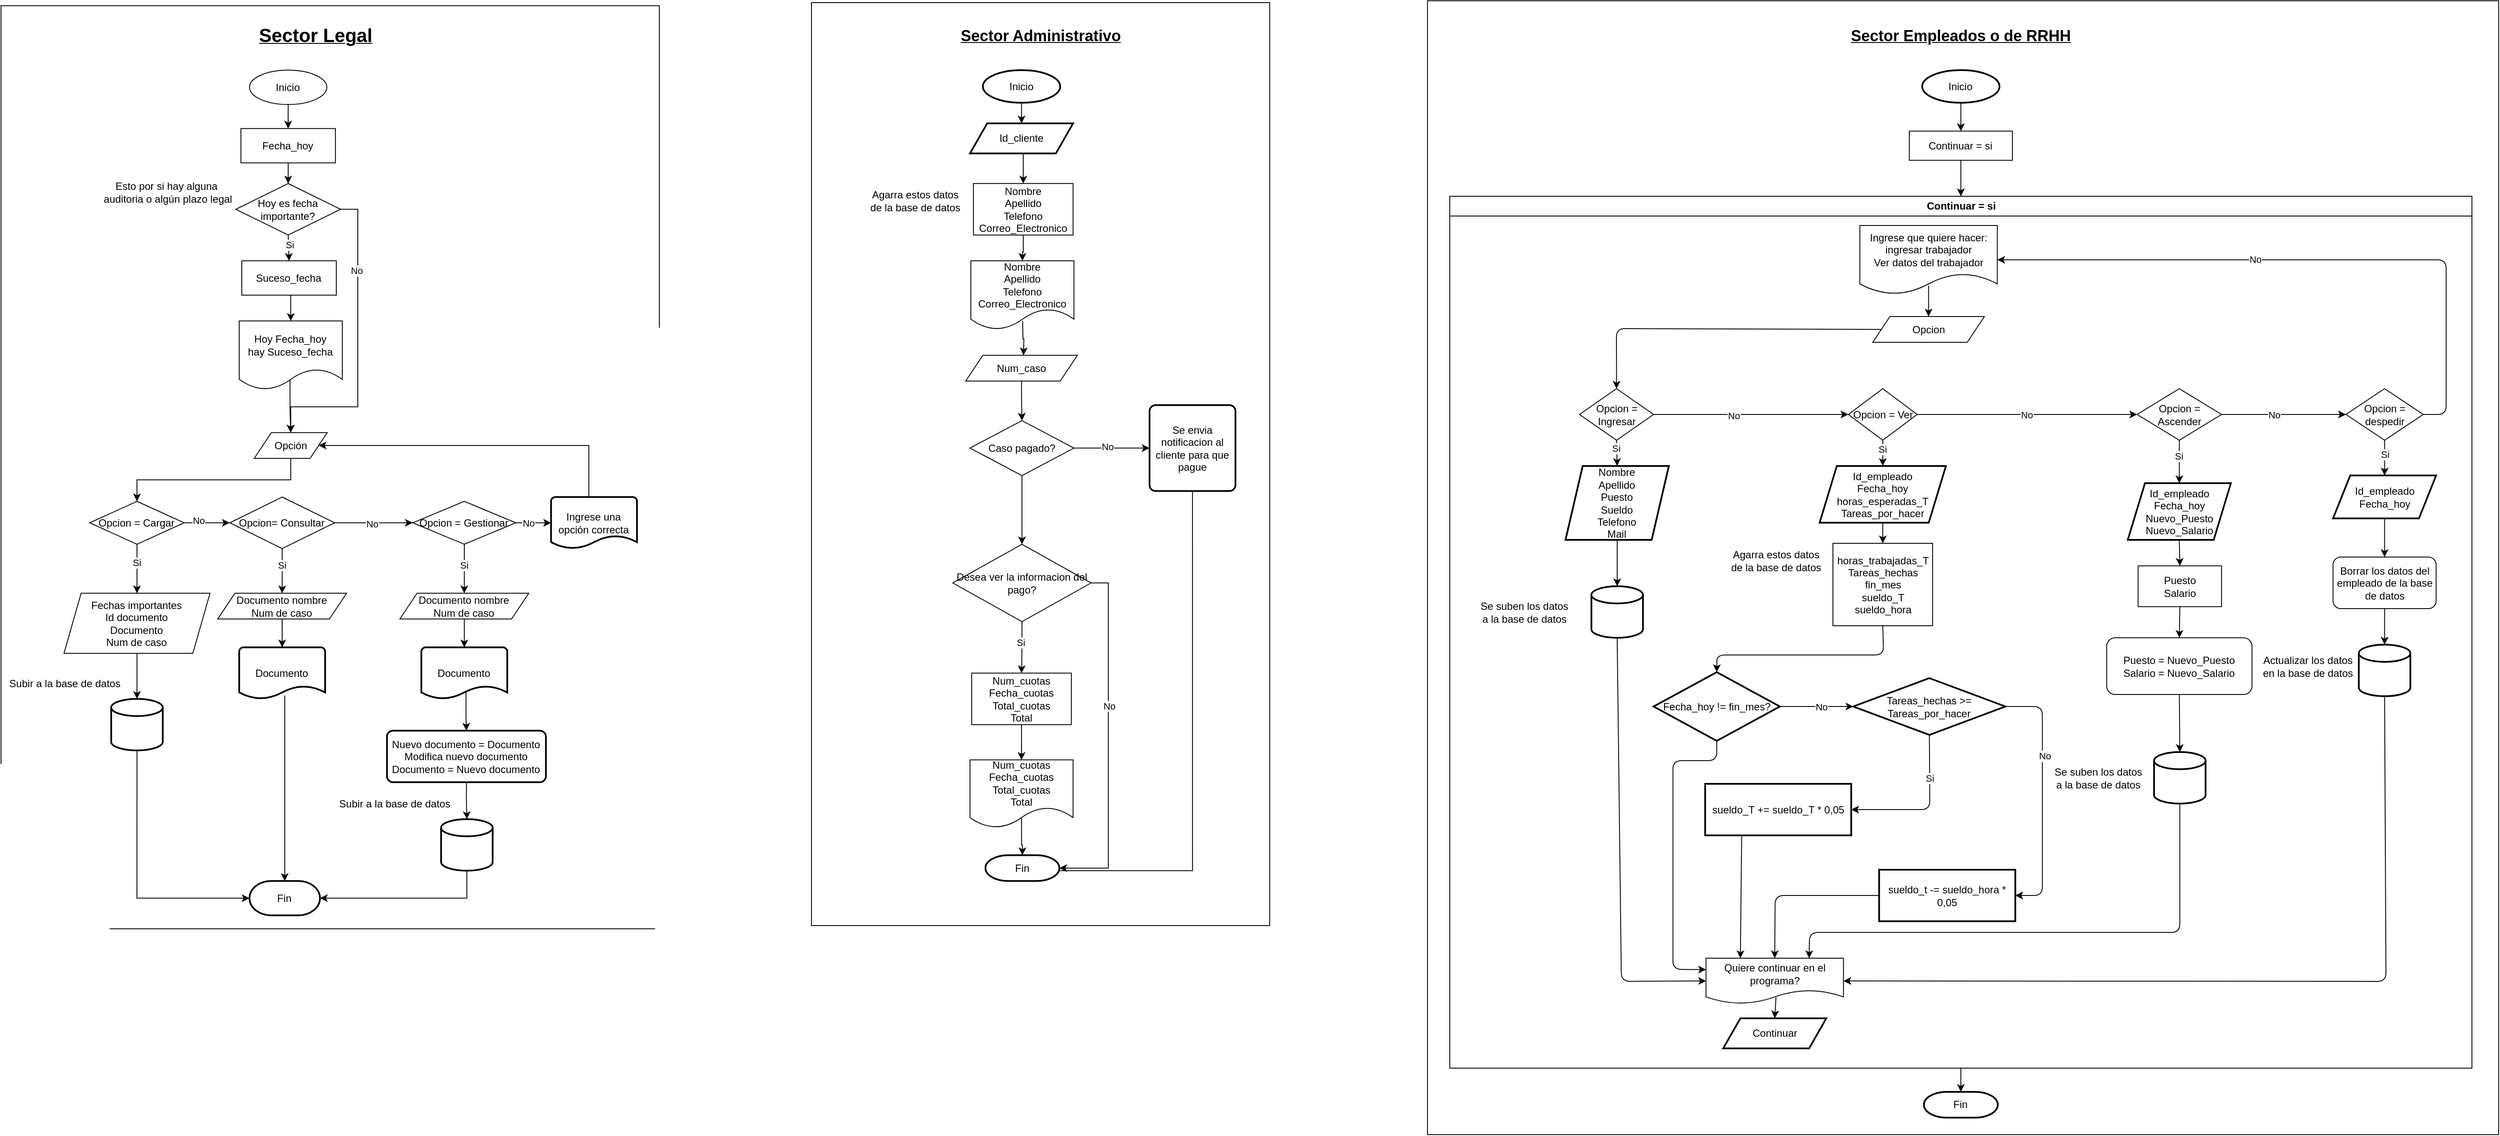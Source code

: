 <mxfile>
    <diagram id="C5RBs43oDa-KdzZeNtuy" name="Page-1">
        <mxGraphModel dx="3538" dy="1518" grid="1" gridSize="10" guides="1" tooltips="1" connect="1" arrows="1" fold="1" page="1" pageScale="1" pageWidth="827" pageHeight="1169" math="0" shadow="0">
            <root>
                <mxCell id="WIyWlLk6GJQsqaUBKTNV-0"/>
                <mxCell id="WIyWlLk6GJQsqaUBKTNV-1" parent="WIyWlLk6GJQsqaUBKTNV-0"/>
                <mxCell id="164" value="" style="rounded=0;whiteSpace=wrap;html=1;rotation=-90;" vertex="1" parent="WIyWlLk6GJQsqaUBKTNV-1">
                    <mxGeometry x="1654" y="67.45" width="1320" height="1246.82" as="geometry"/>
                </mxCell>
                <mxCell id="vFhErmx-uWJT_EBI2WYM-209" value="" style="rounded=0;whiteSpace=wrap;html=1;rotation=-90;" parent="WIyWlLk6GJQsqaUBKTNV-1" vertex="1">
                    <mxGeometry x="703" y="303.63" width="1074.5" height="533.32" as="geometry"/>
                </mxCell>
                <mxCell id="vFhErmx-uWJT_EBI2WYM-36" value="" style="rounded=0;whiteSpace=wrap;html=1;rotation=-90;" parent="WIyWlLk6GJQsqaUBKTNV-1" vertex="1">
                    <mxGeometry x="-124" y="190.82" width="1074.62" height="766.25" as="geometry"/>
                </mxCell>
                <mxCell id="vFhErmx-uWJT_EBI2WYM-91" style="edgeStyle=orthogonalEdgeStyle;rounded=0;orthogonalLoop=1;jettySize=auto;html=1;exitX=0.5;exitY=1;exitDx=0;exitDy=0;" parent="WIyWlLk6GJQsqaUBKTNV-1" source="vFhErmx-uWJT_EBI2WYM-92" target="vFhErmx-uWJT_EBI2WYM-133" edge="1">
                    <mxGeometry relative="1" as="geometry">
                        <mxPoint x="364.44" y="181.63" as="targetPoint"/>
                    </mxGeometry>
                </mxCell>
                <mxCell id="vFhErmx-uWJT_EBI2WYM-92" value="Inicio" style="ellipse;whiteSpace=wrap;html=1;" parent="WIyWlLk6GJQsqaUBKTNV-1" vertex="1">
                    <mxGeometry x="319.44" y="111.63" width="90" height="40" as="geometry"/>
                </mxCell>
                <mxCell id="vFhErmx-uWJT_EBI2WYM-93" value="&lt;u&gt;&lt;b&gt;&lt;font style=&quot;font-size: 22px;&quot;&gt;Sector Legal&lt;/font&gt;&lt;/b&gt;&lt;/u&gt;" style="text;html=1;align=center;verticalAlign=middle;resizable=0;points=[];autosize=1;strokeColor=none;fillColor=none;" parent="WIyWlLk6GJQsqaUBKTNV-1" vertex="1">
                    <mxGeometry x="316.44" y="51.63" width="160" height="40" as="geometry"/>
                </mxCell>
                <mxCell id="vFhErmx-uWJT_EBI2WYM-94" style="edgeStyle=orthogonalEdgeStyle;rounded=0;orthogonalLoop=1;jettySize=auto;html=1;exitX=0.5;exitY=1;exitDx=0;exitDy=0;entryX=0.5;entryY=0;entryDx=0;entryDy=0;" parent="WIyWlLk6GJQsqaUBKTNV-1" source="vFhErmx-uWJT_EBI2WYM-95" target="vFhErmx-uWJT_EBI2WYM-100" edge="1">
                    <mxGeometry relative="1" as="geometry"/>
                </mxCell>
                <mxCell id="vFhErmx-uWJT_EBI2WYM-95" value="Opción" style="shape=parallelogram;perimeter=parallelogramPerimeter;whiteSpace=wrap;html=1;fixedSize=1;" parent="WIyWlLk6GJQsqaUBKTNV-1" vertex="1">
                    <mxGeometry x="324.94" y="533.63" width="85" height="30" as="geometry"/>
                </mxCell>
                <mxCell id="vFhErmx-uWJT_EBI2WYM-96" style="edgeStyle=orthogonalEdgeStyle;rounded=0;orthogonalLoop=1;jettySize=auto;html=1;exitX=0.5;exitY=1;exitDx=0;exitDy=0;entryX=0.5;entryY=0;entryDx=0;entryDy=0;" parent="WIyWlLk6GJQsqaUBKTNV-1" source="vFhErmx-uWJT_EBI2WYM-100" target="vFhErmx-uWJT_EBI2WYM-101" edge="1">
                    <mxGeometry relative="1" as="geometry">
                        <mxPoint x="213.44" y="703.63" as="targetPoint"/>
                        <mxPoint x="213.44" y="673.63" as="sourcePoint"/>
                    </mxGeometry>
                </mxCell>
                <mxCell id="vFhErmx-uWJT_EBI2WYM-97" value="Si" style="edgeLabel;html=1;align=center;verticalAlign=middle;resizable=0;points=[];" parent="vFhErmx-uWJT_EBI2WYM-96" vertex="1" connectable="0">
                    <mxGeometry x="-0.247" y="3" relative="1" as="geometry">
                        <mxPoint x="-4" as="offset"/>
                    </mxGeometry>
                </mxCell>
                <mxCell id="vFhErmx-uWJT_EBI2WYM-98" style="edgeStyle=orthogonalEdgeStyle;rounded=0;orthogonalLoop=1;jettySize=auto;html=1;exitX=1;exitY=0.5;exitDx=0;exitDy=0;entryX=0;entryY=0.5;entryDx=0;entryDy=0;" parent="WIyWlLk6GJQsqaUBKTNV-1" source="vFhErmx-uWJT_EBI2WYM-100" target="vFhErmx-uWJT_EBI2WYM-106" edge="1">
                    <mxGeometry relative="1" as="geometry">
                        <mxPoint x="284.44" y="638.63" as="targetPoint"/>
                    </mxGeometry>
                </mxCell>
                <mxCell id="vFhErmx-uWJT_EBI2WYM-99" value="No" style="edgeLabel;html=1;align=center;verticalAlign=middle;resizable=0;points=[];" parent="vFhErmx-uWJT_EBI2WYM-98" vertex="1" connectable="0">
                    <mxGeometry x="-0.394" y="3" relative="1" as="geometry">
                        <mxPoint as="offset"/>
                    </mxGeometry>
                </mxCell>
                <mxCell id="vFhErmx-uWJT_EBI2WYM-100" value="Opcion = Cargar" style="rhombus;whiteSpace=wrap;html=1;" parent="WIyWlLk6GJQsqaUBKTNV-1" vertex="1">
                    <mxGeometry x="133.44" y="613.63" width="110" height="50" as="geometry"/>
                </mxCell>
                <mxCell id="vFhErmx-uWJT_EBI2WYM-101" value="&lt;div&gt;Fechas importantes&lt;/div&gt;&lt;div&gt;Id documento&lt;/div&gt;Documento&lt;div&gt;Num de caso&lt;/div&gt;" style="shape=parallelogram;perimeter=parallelogramPerimeter;whiteSpace=wrap;html=1;fixedSize=1;" parent="WIyWlLk6GJQsqaUBKTNV-1" vertex="1">
                    <mxGeometry x="103.44" y="720.63" width="170" height="70" as="geometry"/>
                </mxCell>
                <mxCell id="vFhErmx-uWJT_EBI2WYM-102" style="edgeStyle=orthogonalEdgeStyle;rounded=0;orthogonalLoop=1;jettySize=auto;html=1;exitX=0.5;exitY=1;exitDx=0;exitDy=0;entryX=0.5;entryY=0;entryDx=0;entryDy=0;" parent="WIyWlLk6GJQsqaUBKTNV-1" source="vFhErmx-uWJT_EBI2WYM-106" target="vFhErmx-uWJT_EBI2WYM-107" edge="1">
                    <mxGeometry relative="1" as="geometry">
                        <mxPoint x="357.44" y="673.63" as="sourcePoint"/>
                    </mxGeometry>
                </mxCell>
                <mxCell id="vFhErmx-uWJT_EBI2WYM-103" value="Si" style="edgeLabel;html=1;align=center;verticalAlign=middle;resizable=0;points=[];" parent="vFhErmx-uWJT_EBI2WYM-102" vertex="1" connectable="0">
                    <mxGeometry x="-0.095" y="3" relative="1" as="geometry">
                        <mxPoint x="-4" y="-4" as="offset"/>
                    </mxGeometry>
                </mxCell>
                <mxCell id="vFhErmx-uWJT_EBI2WYM-104" style="edgeStyle=orthogonalEdgeStyle;rounded=0;orthogonalLoop=1;jettySize=auto;html=1;exitX=1;exitY=0.5;exitDx=0;exitDy=0;entryX=0;entryY=0.5;entryDx=0;entryDy=0;" parent="WIyWlLk6GJQsqaUBKTNV-1" source="vFhErmx-uWJT_EBI2WYM-106" target="vFhErmx-uWJT_EBI2WYM-113" edge="1">
                    <mxGeometry relative="1" as="geometry"/>
                </mxCell>
                <mxCell id="vFhErmx-uWJT_EBI2WYM-105" value="No" style="edgeLabel;html=1;align=center;verticalAlign=middle;resizable=0;points=[];" parent="vFhErmx-uWJT_EBI2WYM-104" vertex="1" connectable="0">
                    <mxGeometry x="-0.046" y="-5" relative="1" as="geometry">
                        <mxPoint y="-4" as="offset"/>
                    </mxGeometry>
                </mxCell>
                <mxCell id="vFhErmx-uWJT_EBI2WYM-106" value="Opcion= Consultar" style="rhombus;whiteSpace=wrap;html=1;" parent="WIyWlLk6GJQsqaUBKTNV-1" vertex="1">
                    <mxGeometry x="296.44" y="608.63" width="122" height="60" as="geometry"/>
                </mxCell>
                <mxCell id="vFhErmx-uWJT_EBI2WYM-107" value="Documento nombre&lt;div&gt;Num de caso&lt;/div&gt;" style="shape=parallelogram;perimeter=parallelogramPerimeter;whiteSpace=wrap;html=1;fixedSize=1;" parent="WIyWlLk6GJQsqaUBKTNV-1" vertex="1">
                    <mxGeometry x="282.44" y="720.63" width="150" height="30" as="geometry"/>
                </mxCell>
                <mxCell id="vFhErmx-uWJT_EBI2WYM-108" value="Documento" style="strokeWidth=2;html=1;shape=mxgraph.flowchart.document2;whiteSpace=wrap;size=0.25;" parent="WIyWlLk6GJQsqaUBKTNV-1" vertex="1">
                    <mxGeometry x="307.44" y="783.63" width="100" height="60" as="geometry"/>
                </mxCell>
                <mxCell id="vFhErmx-uWJT_EBI2WYM-109" style="edgeStyle=orthogonalEdgeStyle;rounded=0;orthogonalLoop=1;jettySize=auto;html=1;exitX=0.5;exitY=1;exitDx=0;exitDy=0;entryX=0.5;entryY=0;entryDx=0;entryDy=0;entryPerimeter=0;" parent="WIyWlLk6GJQsqaUBKTNV-1" source="vFhErmx-uWJT_EBI2WYM-107" target="vFhErmx-uWJT_EBI2WYM-108" edge="1">
                    <mxGeometry relative="1" as="geometry"/>
                </mxCell>
                <mxCell id="vFhErmx-uWJT_EBI2WYM-110" value="Documento nombre&lt;div&gt;Num de caso&lt;/div&gt;" style="shape=parallelogram;perimeter=parallelogramPerimeter;whiteSpace=wrap;html=1;fixedSize=1;" parent="WIyWlLk6GJQsqaUBKTNV-1" vertex="1">
                    <mxGeometry x="494.44" y="720.63" width="150" height="30" as="geometry"/>
                </mxCell>
                <mxCell id="vFhErmx-uWJT_EBI2WYM-111" style="edgeStyle=orthogonalEdgeStyle;rounded=0;orthogonalLoop=1;jettySize=auto;html=1;exitX=0.5;exitY=1;exitDx=0;exitDy=0;entryX=0.5;entryY=0;entryDx=0;entryDy=0;" parent="WIyWlLk6GJQsqaUBKTNV-1" source="vFhErmx-uWJT_EBI2WYM-113" target="vFhErmx-uWJT_EBI2WYM-110" edge="1">
                    <mxGeometry relative="1" as="geometry"/>
                </mxCell>
                <mxCell id="vFhErmx-uWJT_EBI2WYM-112" value="Si" style="edgeLabel;html=1;align=center;verticalAlign=middle;resizable=0;points=[];" parent="vFhErmx-uWJT_EBI2WYM-111" vertex="1" connectable="0">
                    <mxGeometry x="-0.453" y="-3" relative="1" as="geometry">
                        <mxPoint x="2" y="9" as="offset"/>
                    </mxGeometry>
                </mxCell>
                <mxCell id="vFhErmx-uWJT_EBI2WYM-113" value="Opcion = Gestionar" style="rhombus;whiteSpace=wrap;html=1;" parent="WIyWlLk6GJQsqaUBKTNV-1" vertex="1">
                    <mxGeometry x="509.44" y="613.63" width="120" height="50" as="geometry"/>
                </mxCell>
                <mxCell id="vFhErmx-uWJT_EBI2WYM-114" value="Documento" style="strokeWidth=2;html=1;shape=mxgraph.flowchart.document2;whiteSpace=wrap;size=0.25;" parent="WIyWlLk6GJQsqaUBKTNV-1" vertex="1">
                    <mxGeometry x="519.44" y="783.63" width="100" height="60" as="geometry"/>
                </mxCell>
                <mxCell id="vFhErmx-uWJT_EBI2WYM-115" style="edgeStyle=orthogonalEdgeStyle;rounded=0;orthogonalLoop=1;jettySize=auto;html=1;entryX=0.5;entryY=0;entryDx=0;entryDy=0;entryPerimeter=0;" parent="WIyWlLk6GJQsqaUBKTNV-1" target="vFhErmx-uWJT_EBI2WYM-114" edge="1">
                    <mxGeometry relative="1" as="geometry">
                        <mxPoint x="569.44" y="750.63" as="sourcePoint"/>
                    </mxGeometry>
                </mxCell>
                <mxCell id="vFhErmx-uWJT_EBI2WYM-116" style="edgeStyle=orthogonalEdgeStyle;rounded=0;orthogonalLoop=1;jettySize=auto;html=1;exitX=0.52;exitY=0.85;exitDx=0;exitDy=0;exitPerimeter=0;entryX=0.5;entryY=0;entryDx=0;entryDy=0;" parent="WIyWlLk6GJQsqaUBKTNV-1" source="vFhErmx-uWJT_EBI2WYM-114" target="vFhErmx-uWJT_EBI2WYM-117" edge="1">
                    <mxGeometry relative="1" as="geometry"/>
                </mxCell>
                <mxCell id="vFhErmx-uWJT_EBI2WYM-117" value="Nuevo documento = Documento&lt;div&gt;Modifica nuevo documento&lt;/div&gt;&lt;div&gt;Documento = Nuevo documento&lt;/div&gt;" style="rounded=1;whiteSpace=wrap;html=1;absoluteArcSize=1;arcSize=14;strokeWidth=2;" parent="WIyWlLk6GJQsqaUBKTNV-1" vertex="1">
                    <mxGeometry x="479.44" y="880.63" width="185" height="60" as="geometry"/>
                </mxCell>
                <mxCell id="vFhErmx-uWJT_EBI2WYM-118" value="" style="strokeWidth=2;html=1;shape=mxgraph.flowchart.database;whiteSpace=wrap;" parent="WIyWlLk6GJQsqaUBKTNV-1" vertex="1">
                    <mxGeometry x="158.44" y="843.63" width="60" height="60" as="geometry"/>
                </mxCell>
                <mxCell id="vFhErmx-uWJT_EBI2WYM-119" style="edgeStyle=orthogonalEdgeStyle;rounded=0;orthogonalLoop=1;jettySize=auto;html=1;exitX=0.5;exitY=1;exitDx=0;exitDy=0;entryX=0.5;entryY=0;entryDx=0;entryDy=0;entryPerimeter=0;" parent="WIyWlLk6GJQsqaUBKTNV-1" source="vFhErmx-uWJT_EBI2WYM-101" target="vFhErmx-uWJT_EBI2WYM-118" edge="1">
                    <mxGeometry relative="1" as="geometry"/>
                </mxCell>
                <mxCell id="vFhErmx-uWJT_EBI2WYM-120" value="Subir a la base de datos" style="text;html=1;align=center;verticalAlign=middle;resizable=0;points=[];autosize=1;strokeColor=none;fillColor=none;" parent="WIyWlLk6GJQsqaUBKTNV-1" vertex="1">
                    <mxGeometry x="29.44" y="810.63" width="150" height="30" as="geometry"/>
                </mxCell>
                <mxCell id="vFhErmx-uWJT_EBI2WYM-121" value="" style="strokeWidth=2;html=1;shape=mxgraph.flowchart.database;whiteSpace=wrap;" parent="WIyWlLk6GJQsqaUBKTNV-1" vertex="1">
                    <mxGeometry x="542.44" y="983.63" width="60" height="60" as="geometry"/>
                </mxCell>
                <mxCell id="vFhErmx-uWJT_EBI2WYM-122" style="edgeStyle=orthogonalEdgeStyle;rounded=0;orthogonalLoop=1;jettySize=auto;html=1;exitX=0.5;exitY=1;exitDx=0;exitDy=0;entryX=0.5;entryY=0;entryDx=0;entryDy=0;entryPerimeter=0;" parent="WIyWlLk6GJQsqaUBKTNV-1" source="vFhErmx-uWJT_EBI2WYM-117" target="vFhErmx-uWJT_EBI2WYM-121" edge="1">
                    <mxGeometry relative="1" as="geometry">
                        <mxPoint x="566.44" y="950.63" as="sourcePoint"/>
                    </mxGeometry>
                </mxCell>
                <mxCell id="vFhErmx-uWJT_EBI2WYM-123" value="Subir a la base de datos" style="text;html=1;align=center;verticalAlign=middle;resizable=0;points=[];autosize=1;strokeColor=none;fillColor=none;" parent="WIyWlLk6GJQsqaUBKTNV-1" vertex="1">
                    <mxGeometry x="413.44" y="950.63" width="150" height="30" as="geometry"/>
                </mxCell>
                <mxCell id="vFhErmx-uWJT_EBI2WYM-124" value="Fin" style="strokeWidth=2;html=1;shape=mxgraph.flowchart.terminator;whiteSpace=wrap;" parent="WIyWlLk6GJQsqaUBKTNV-1" vertex="1">
                    <mxGeometry x="319.44" y="1055.63" width="82" height="40" as="geometry"/>
                </mxCell>
                <mxCell id="vFhErmx-uWJT_EBI2WYM-125" style="edgeStyle=orthogonalEdgeStyle;rounded=0;orthogonalLoop=1;jettySize=auto;html=1;exitX=0.5;exitY=1;exitDx=0;exitDy=0;exitPerimeter=0;entryX=0;entryY=0.5;entryDx=0;entryDy=0;entryPerimeter=0;" parent="WIyWlLk6GJQsqaUBKTNV-1" source="vFhErmx-uWJT_EBI2WYM-118" target="vFhErmx-uWJT_EBI2WYM-124" edge="1">
                    <mxGeometry relative="1" as="geometry"/>
                </mxCell>
                <mxCell id="vFhErmx-uWJT_EBI2WYM-126" style="edgeStyle=orthogonalEdgeStyle;rounded=0;orthogonalLoop=1;jettySize=auto;html=1;exitX=0.5;exitY=1;exitDx=0;exitDy=0;exitPerimeter=0;entryX=1;entryY=0.5;entryDx=0;entryDy=0;entryPerimeter=0;" parent="WIyWlLk6GJQsqaUBKTNV-1" source="vFhErmx-uWJT_EBI2WYM-121" target="vFhErmx-uWJT_EBI2WYM-124" edge="1">
                    <mxGeometry relative="1" as="geometry"/>
                </mxCell>
                <mxCell id="vFhErmx-uWJT_EBI2WYM-127" style="edgeStyle=orthogonalEdgeStyle;rounded=0;orthogonalLoop=1;jettySize=auto;html=1;exitX=0.53;exitY=0.933;exitDx=0;exitDy=0;exitPerimeter=0;entryX=0.5;entryY=0;entryDx=0;entryDy=0;entryPerimeter=0;" parent="WIyWlLk6GJQsqaUBKTNV-1" source="vFhErmx-uWJT_EBI2WYM-108" target="vFhErmx-uWJT_EBI2WYM-124" edge="1">
                    <mxGeometry relative="1" as="geometry">
                        <mxPoint x="389.44" y="951.63" as="sourcePoint"/>
                        <mxPoint x="206.44" y="983.63" as="targetPoint"/>
                    </mxGeometry>
                </mxCell>
                <mxCell id="vFhErmx-uWJT_EBI2WYM-128" style="edgeStyle=orthogonalEdgeStyle;rounded=0;orthogonalLoop=1;jettySize=auto;html=1;exitX=0.5;exitY=0;exitDx=0;exitDy=0;exitPerimeter=0;entryX=1;entryY=0.5;entryDx=0;entryDy=0;" parent="WIyWlLk6GJQsqaUBKTNV-1" source="vFhErmx-uWJT_EBI2WYM-129" target="vFhErmx-uWJT_EBI2WYM-95" edge="1">
                    <mxGeometry relative="1" as="geometry">
                        <Array as="points">
                            <mxPoint x="714.44" y="548.63"/>
                        </Array>
                    </mxGeometry>
                </mxCell>
                <mxCell id="vFhErmx-uWJT_EBI2WYM-129" value="Ingrese una opción correcta" style="strokeWidth=2;html=1;shape=mxgraph.flowchart.document2;whiteSpace=wrap;size=0.25;" parent="WIyWlLk6GJQsqaUBKTNV-1" vertex="1">
                    <mxGeometry x="670.44" y="608.63" width="100" height="60" as="geometry"/>
                </mxCell>
                <mxCell id="vFhErmx-uWJT_EBI2WYM-130" style="edgeStyle=orthogonalEdgeStyle;rounded=0;orthogonalLoop=1;jettySize=auto;html=1;exitX=1;exitY=0.5;exitDx=0;exitDy=0;entryX=0;entryY=0.5;entryDx=0;entryDy=0;entryPerimeter=0;" parent="WIyWlLk6GJQsqaUBKTNV-1" source="vFhErmx-uWJT_EBI2WYM-113" target="vFhErmx-uWJT_EBI2WYM-129" edge="1">
                    <mxGeometry relative="1" as="geometry"/>
                </mxCell>
                <mxCell id="vFhErmx-uWJT_EBI2WYM-131" value="No" style="edgeLabel;html=1;align=center;verticalAlign=middle;resizable=0;points=[];" parent="vFhErmx-uWJT_EBI2WYM-130" vertex="1" connectable="0">
                    <mxGeometry x="0.067" y="-4" relative="1" as="geometry">
                        <mxPoint x="-8" y="-4" as="offset"/>
                    </mxGeometry>
                </mxCell>
                <mxCell id="vFhErmx-uWJT_EBI2WYM-132" style="edgeStyle=orthogonalEdgeStyle;rounded=0;orthogonalLoop=1;jettySize=auto;html=1;exitX=0.5;exitY=1;exitDx=0;exitDy=0;entryX=0.5;entryY=0;entryDx=0;entryDy=0;" parent="WIyWlLk6GJQsqaUBKTNV-1" source="vFhErmx-uWJT_EBI2WYM-133" target="vFhErmx-uWJT_EBI2WYM-138" edge="1">
                    <mxGeometry relative="1" as="geometry"/>
                </mxCell>
                <mxCell id="vFhErmx-uWJT_EBI2WYM-133" value="Fecha_hoy" style="rounded=0;whiteSpace=wrap;html=1;" parent="WIyWlLk6GJQsqaUBKTNV-1" vertex="1">
                    <mxGeometry x="309.44" y="179.63" width="110" height="40" as="geometry"/>
                </mxCell>
                <mxCell id="vFhErmx-uWJT_EBI2WYM-134" style="edgeStyle=orthogonalEdgeStyle;rounded=0;orthogonalLoop=1;jettySize=auto;html=1;exitX=0.5;exitY=1;exitDx=0;exitDy=0;entryX=0.5;entryY=0;entryDx=0;entryDy=0;" parent="WIyWlLk6GJQsqaUBKTNV-1" source="vFhErmx-uWJT_EBI2WYM-138" target="vFhErmx-uWJT_EBI2WYM-143" edge="1">
                    <mxGeometry relative="1" as="geometry"/>
                </mxCell>
                <mxCell id="vFhErmx-uWJT_EBI2WYM-135" value="Si" style="edgeLabel;html=1;align=center;verticalAlign=middle;resizable=0;points=[];" parent="vFhErmx-uWJT_EBI2WYM-134" vertex="1" connectable="0">
                    <mxGeometry x="0.364" y="5" relative="1" as="geometry">
                        <mxPoint x="-5" y="-9" as="offset"/>
                    </mxGeometry>
                </mxCell>
                <mxCell id="vFhErmx-uWJT_EBI2WYM-136" style="edgeStyle=orthogonalEdgeStyle;rounded=0;orthogonalLoop=1;jettySize=auto;html=1;exitX=1;exitY=0.5;exitDx=0;exitDy=0;entryX=0.5;entryY=0;entryDx=0;entryDy=0;" parent="WIyWlLk6GJQsqaUBKTNV-1" source="vFhErmx-uWJT_EBI2WYM-138" target="vFhErmx-uWJT_EBI2WYM-95" edge="1">
                    <mxGeometry relative="1" as="geometry">
                        <Array as="points">
                            <mxPoint x="445.44" y="273.63"/>
                            <mxPoint x="445.44" y="503.63"/>
                            <mxPoint x="367.44" y="503.63"/>
                        </Array>
                    </mxGeometry>
                </mxCell>
                <mxCell id="vFhErmx-uWJT_EBI2WYM-137" value="No" style="edgeLabel;html=1;align=center;verticalAlign=middle;resizable=0;points=[];" parent="vFhErmx-uWJT_EBI2WYM-136" vertex="1" connectable="0">
                    <mxGeometry x="-0.489" y="-2" relative="1" as="geometry">
                        <mxPoint as="offset"/>
                    </mxGeometry>
                </mxCell>
                <mxCell id="vFhErmx-uWJT_EBI2WYM-138" value="Hoy es fecha importante?" style="rhombus;whiteSpace=wrap;html=1;" parent="WIyWlLk6GJQsqaUBKTNV-1" vertex="1">
                    <mxGeometry x="303.44" y="243.63" width="122" height="60" as="geometry"/>
                </mxCell>
                <mxCell id="vFhErmx-uWJT_EBI2WYM-139" value="Esto por si hay alguna&amp;nbsp;&lt;div&gt;auditoria o&amp;nbsp;&lt;span style=&quot;background-color: initial;&quot;&gt;algún plazo legal&lt;/span&gt;&lt;/div&gt;" style="text;html=1;align=center;verticalAlign=middle;resizable=0;points=[];autosize=1;strokeColor=none;fillColor=none;" parent="WIyWlLk6GJQsqaUBKTNV-1" vertex="1">
                    <mxGeometry x="139.44" y="233.63" width="170" height="40" as="geometry"/>
                </mxCell>
                <mxCell id="vFhErmx-uWJT_EBI2WYM-140" style="edgeStyle=orthogonalEdgeStyle;rounded=0;orthogonalLoop=1;jettySize=auto;html=1;exitX=0.493;exitY=0.798;exitDx=0;exitDy=0;exitPerimeter=0;entryX=0.5;entryY=0;entryDx=0;entryDy=0;" parent="WIyWlLk6GJQsqaUBKTNV-1" source="vFhErmx-uWJT_EBI2WYM-141" target="vFhErmx-uWJT_EBI2WYM-95" edge="1">
                    <mxGeometry relative="1" as="geometry">
                        <mxPoint x="523.44" y="483.63" as="targetPoint"/>
                    </mxGeometry>
                </mxCell>
                <mxCell id="vFhErmx-uWJT_EBI2WYM-141" value="Hoy Fecha_hoy&lt;div&gt;hay Suceso_fecha&lt;/div&gt;" style="shape=document;whiteSpace=wrap;html=1;boundedLbl=1;" parent="WIyWlLk6GJQsqaUBKTNV-1" vertex="1">
                    <mxGeometry x="307.44" y="403.63" width="120" height="80" as="geometry"/>
                </mxCell>
                <mxCell id="vFhErmx-uWJT_EBI2WYM-142" style="edgeStyle=orthogonalEdgeStyle;rounded=0;orthogonalLoop=1;jettySize=auto;html=1;exitX=0.5;exitY=1;exitDx=0;exitDy=0;entryX=0.5;entryY=0;entryDx=0;entryDy=0;" parent="WIyWlLk6GJQsqaUBKTNV-1" source="vFhErmx-uWJT_EBI2WYM-143" target="vFhErmx-uWJT_EBI2WYM-141" edge="1">
                    <mxGeometry relative="1" as="geometry"/>
                </mxCell>
                <mxCell id="vFhErmx-uWJT_EBI2WYM-143" value="Suceso_fecha" style="rounded=0;whiteSpace=wrap;html=1;" parent="WIyWlLk6GJQsqaUBKTNV-1" vertex="1">
                    <mxGeometry x="310.44" y="333.63" width="110" height="40" as="geometry"/>
                </mxCell>
                <mxCell id="vFhErmx-uWJT_EBI2WYM-181" value="" style="edgeStyle=orthogonalEdgeStyle;rounded=0;orthogonalLoop=1;jettySize=auto;html=1;" parent="WIyWlLk6GJQsqaUBKTNV-1" source="vFhErmx-uWJT_EBI2WYM-182" target="vFhErmx-uWJT_EBI2WYM-185" edge="1">
                    <mxGeometry relative="1" as="geometry"/>
                </mxCell>
                <mxCell id="vFhErmx-uWJT_EBI2WYM-182" value="Inicio" style="strokeWidth=2;html=1;shape=mxgraph.flowchart.start_1;whiteSpace=wrap;" parent="WIyWlLk6GJQsqaUBKTNV-1" vertex="1">
                    <mxGeometry x="1173.07" y="111.63" width="90" height="38" as="geometry"/>
                </mxCell>
                <mxCell id="vFhErmx-uWJT_EBI2WYM-183" value="&lt;font style=&quot;font-size: 18px;&quot;&gt;&lt;b&gt;&lt;u&gt;Sector Administrativo&lt;/u&gt;&lt;/b&gt;&lt;/font&gt;" style="text;html=1;align=center;verticalAlign=middle;resizable=0;points=[];autosize=1;strokeColor=none;fillColor=none;" parent="WIyWlLk6GJQsqaUBKTNV-1" vertex="1">
                    <mxGeometry x="1135.25" y="51.63" width="210" height="40" as="geometry"/>
                </mxCell>
                <mxCell id="vFhErmx-uWJT_EBI2WYM-184" style="edgeStyle=orthogonalEdgeStyle;rounded=0;orthogonalLoop=1;jettySize=auto;html=1;exitX=0.5;exitY=1;exitDx=0;exitDy=0;entryX=0.5;entryY=0;entryDx=0;entryDy=0;" parent="WIyWlLk6GJQsqaUBKTNV-1" source="vFhErmx-uWJT_EBI2WYM-185" target="vFhErmx-uWJT_EBI2WYM-187" edge="1">
                    <mxGeometry relative="1" as="geometry"/>
                </mxCell>
                <mxCell id="vFhErmx-uWJT_EBI2WYM-185" value="Id_cliente" style="shape=parallelogram;perimeter=parallelogramPerimeter;whiteSpace=wrap;html=1;fixedSize=1;strokeWidth=2;" parent="WIyWlLk6GJQsqaUBKTNV-1" vertex="1">
                    <mxGeometry x="1158.07" y="173.63" width="120" height="35" as="geometry"/>
                </mxCell>
                <mxCell id="vFhErmx-uWJT_EBI2WYM-186" value="" style="edgeStyle=orthogonalEdgeStyle;rounded=0;orthogonalLoop=1;jettySize=auto;html=1;" parent="WIyWlLk6GJQsqaUBKTNV-1" source="vFhErmx-uWJT_EBI2WYM-187" target="vFhErmx-uWJT_EBI2WYM-188" edge="1">
                    <mxGeometry relative="1" as="geometry"/>
                </mxCell>
                <mxCell id="vFhErmx-uWJT_EBI2WYM-187" value="Nombre&lt;div&gt;Apellido&lt;/div&gt;&lt;div&gt;Telefono&lt;/div&gt;&lt;div&gt;Correo_Electronico&lt;/div&gt;" style="rounded=0;whiteSpace=wrap;html=1;" parent="WIyWlLk6GJQsqaUBKTNV-1" vertex="1">
                    <mxGeometry x="1162.07" y="243.63" width="116" height="60" as="geometry"/>
                </mxCell>
                <mxCell id="vFhErmx-uWJT_EBI2WYM-188" value="Nombre&lt;div&gt;Apellido&lt;/div&gt;&lt;div&gt;Telefono&lt;/div&gt;&lt;div&gt;Correo_Electronico&lt;/div&gt;" style="shape=document;whiteSpace=wrap;html=1;boundedLbl=1;rounded=0;" parent="WIyWlLk6GJQsqaUBKTNV-1" vertex="1">
                    <mxGeometry x="1159.07" y="333.63" width="120" height="80" as="geometry"/>
                </mxCell>
                <mxCell id="vFhErmx-uWJT_EBI2WYM-189" value="Agarra estos datos&lt;div&gt;de la base de datos&lt;/div&gt;" style="text;html=1;align=center;verticalAlign=middle;resizable=0;points=[];autosize=1;strokeColor=none;fillColor=none;" parent="WIyWlLk6GJQsqaUBKTNV-1" vertex="1">
                    <mxGeometry x="1029.07" y="243.63" width="130" height="40" as="geometry"/>
                </mxCell>
                <mxCell id="vFhErmx-uWJT_EBI2WYM-190" value="" style="edgeStyle=orthogonalEdgeStyle;rounded=0;orthogonalLoop=1;jettySize=auto;html=1;" parent="WIyWlLk6GJQsqaUBKTNV-1" edge="1">
                    <mxGeometry relative="1" as="geometry">
                        <mxPoint x="1219.33" y="403.63" as="sourcePoint"/>
                        <mxPoint x="1220.33" y="443.63" as="targetPoint"/>
                    </mxGeometry>
                </mxCell>
                <mxCell id="vFhErmx-uWJT_EBI2WYM-191" value="" style="edgeStyle=orthogonalEdgeStyle;rounded=0;orthogonalLoop=1;jettySize=auto;html=1;entryX=0;entryY=0.5;entryDx=0;entryDy=0;" parent="WIyWlLk6GJQsqaUBKTNV-1" source="vFhErmx-uWJT_EBI2WYM-194" target="vFhErmx-uWJT_EBI2WYM-198" edge="1">
                    <mxGeometry relative="1" as="geometry">
                        <mxPoint x="1307.07" y="551.63" as="targetPoint"/>
                    </mxGeometry>
                </mxCell>
                <mxCell id="vFhErmx-uWJT_EBI2WYM-192" value="No" style="edgeLabel;html=1;align=center;verticalAlign=middle;resizable=0;points=[];" parent="vFhErmx-uWJT_EBI2WYM-191" vertex="1" connectable="0">
                    <mxGeometry x="-0.118" y="2" relative="1" as="geometry">
                        <mxPoint as="offset"/>
                    </mxGeometry>
                </mxCell>
                <mxCell id="vFhErmx-uWJT_EBI2WYM-193" value="" style="edgeStyle=orthogonalEdgeStyle;rounded=0;orthogonalLoop=1;jettySize=auto;html=1;" parent="WIyWlLk6GJQsqaUBKTNV-1" source="vFhErmx-uWJT_EBI2WYM-194" target="vFhErmx-uWJT_EBI2WYM-201" edge="1">
                    <mxGeometry relative="1" as="geometry"/>
                </mxCell>
                <mxCell id="vFhErmx-uWJT_EBI2WYM-194" value="Caso pagado?" style="rhombus;whiteSpace=wrap;html=1;" parent="WIyWlLk6GJQsqaUBKTNV-1" vertex="1">
                    <mxGeometry x="1158.07" y="519.63" width="121" height="64" as="geometry"/>
                </mxCell>
                <mxCell id="vFhErmx-uWJT_EBI2WYM-195" style="edgeStyle=orthogonalEdgeStyle;rounded=0;orthogonalLoop=1;jettySize=auto;html=1;exitX=0.5;exitY=1;exitDx=0;exitDy=0;entryX=0.5;entryY=0;entryDx=0;entryDy=0;" parent="WIyWlLk6GJQsqaUBKTNV-1" source="vFhErmx-uWJT_EBI2WYM-196" target="vFhErmx-uWJT_EBI2WYM-194" edge="1">
                    <mxGeometry relative="1" as="geometry"/>
                </mxCell>
                <mxCell id="vFhErmx-uWJT_EBI2WYM-196" value="Num_caso" style="shape=parallelogram;perimeter=parallelogramPerimeter;whiteSpace=wrap;html=1;fixedSize=1;" parent="WIyWlLk6GJQsqaUBKTNV-1" vertex="1">
                    <mxGeometry x="1153.07" y="443.63" width="130" height="30" as="geometry"/>
                </mxCell>
                <mxCell id="vFhErmx-uWJT_EBI2WYM-197" style="edgeStyle=orthogonalEdgeStyle;rounded=0;orthogonalLoop=1;jettySize=auto;html=1;exitX=0.5;exitY=1;exitDx=0;exitDy=0;" parent="WIyWlLk6GJQsqaUBKTNV-1" source="vFhErmx-uWJT_EBI2WYM-198" edge="1">
                    <mxGeometry relative="1" as="geometry">
                        <mxPoint x="1207.07" y="1043.63" as="targetPoint"/>
                        <Array as="points">
                            <mxPoint x="1417.07" y="1043.63"/>
                        </Array>
                    </mxGeometry>
                </mxCell>
                <mxCell id="vFhErmx-uWJT_EBI2WYM-198" value="Se envia notificacion al cliente para que pague" style="rounded=1;whiteSpace=wrap;html=1;absoluteArcSize=1;arcSize=14;strokeWidth=2;" parent="WIyWlLk6GJQsqaUBKTNV-1" vertex="1">
                    <mxGeometry x="1367.07" y="501.63" width="100" height="100" as="geometry"/>
                </mxCell>
                <mxCell id="vFhErmx-uWJT_EBI2WYM-199" style="edgeStyle=orthogonalEdgeStyle;rounded=0;orthogonalLoop=1;jettySize=auto;html=1;exitX=0.5;exitY=1;exitDx=0;exitDy=0;entryX=0.5;entryY=0;entryDx=0;entryDy=0;" parent="WIyWlLk6GJQsqaUBKTNV-1" source="vFhErmx-uWJT_EBI2WYM-201" target="vFhErmx-uWJT_EBI2WYM-203" edge="1">
                    <mxGeometry relative="1" as="geometry"/>
                </mxCell>
                <mxCell id="vFhErmx-uWJT_EBI2WYM-200" value="Si" style="edgeLabel;html=1;align=center;verticalAlign=middle;resizable=0;points=[];" parent="vFhErmx-uWJT_EBI2WYM-199" vertex="1" connectable="0">
                    <mxGeometry x="-0.323" y="2" relative="1" as="geometry">
                        <mxPoint x="-4" y="4" as="offset"/>
                    </mxGeometry>
                </mxCell>
                <mxCell id="vFhErmx-uWJT_EBI2WYM-201" value="Desea ver la informacion del pago?" style="rhombus;whiteSpace=wrap;html=1;" parent="WIyWlLk6GJQsqaUBKTNV-1" vertex="1">
                    <mxGeometry x="1138.07" y="663.63" width="161" height="90" as="geometry"/>
                </mxCell>
                <mxCell id="vFhErmx-uWJT_EBI2WYM-202" value="" style="edgeStyle=orthogonalEdgeStyle;rounded=0;orthogonalLoop=1;jettySize=auto;html=1;" parent="WIyWlLk6GJQsqaUBKTNV-1" source="vFhErmx-uWJT_EBI2WYM-203" target="vFhErmx-uWJT_EBI2WYM-205" edge="1">
                    <mxGeometry relative="1" as="geometry"/>
                </mxCell>
                <mxCell id="vFhErmx-uWJT_EBI2WYM-203" value="Num_cuotas&lt;div&gt;Fecha_cuotas&lt;br&gt;&lt;div&gt;Total_cuotas&lt;/div&gt;&lt;div&gt;Total&lt;/div&gt;&lt;/div&gt;" style="rounded=0;whiteSpace=wrap;html=1;" parent="WIyWlLk6GJQsqaUBKTNV-1" vertex="1">
                    <mxGeometry x="1160.07" y="813.63" width="116" height="60" as="geometry"/>
                </mxCell>
                <mxCell id="vFhErmx-uWJT_EBI2WYM-204" value="" style="edgeStyle=orthogonalEdgeStyle;rounded=0;orthogonalLoop=1;jettySize=auto;html=1;entryX=0.5;entryY=0;entryDx=0;entryDy=0;entryPerimeter=0;exitX=0.5;exitY=0.842;exitDx=0;exitDy=0;exitPerimeter=0;" parent="WIyWlLk6GJQsqaUBKTNV-1" source="vFhErmx-uWJT_EBI2WYM-205" target="vFhErmx-uWJT_EBI2WYM-206" edge="1">
                    <mxGeometry relative="1" as="geometry">
                        <mxPoint x="1218.07" y="1073.13" as="targetPoint"/>
                    </mxGeometry>
                </mxCell>
                <mxCell id="vFhErmx-uWJT_EBI2WYM-205" value="Num_cuotas&lt;div&gt;Fecha_cuotas&lt;br&gt;&lt;div&gt;Total_cuotas&lt;/div&gt;&lt;div&gt;Total&lt;/div&gt;&lt;/div&gt;" style="shape=document;whiteSpace=wrap;html=1;boundedLbl=1;rounded=0;" parent="WIyWlLk6GJQsqaUBKTNV-1" vertex="1">
                    <mxGeometry x="1158.07" y="914.63" width="120" height="79" as="geometry"/>
                </mxCell>
                <mxCell id="vFhErmx-uWJT_EBI2WYM-206" value="Fin" style="strokeWidth=2;html=1;shape=mxgraph.flowchart.terminator;whiteSpace=wrap;" parent="WIyWlLk6GJQsqaUBKTNV-1" vertex="1">
                    <mxGeometry x="1176.07" y="1025.63" width="86" height="30" as="geometry"/>
                </mxCell>
                <mxCell id="vFhErmx-uWJT_EBI2WYM-207" style="edgeStyle=orthogonalEdgeStyle;rounded=0;orthogonalLoop=1;jettySize=auto;html=1;exitX=1;exitY=0.5;exitDx=0;exitDy=0;entryX=1;entryY=0.5;entryDx=0;entryDy=0;entryPerimeter=0;" parent="WIyWlLk6GJQsqaUBKTNV-1" source="vFhErmx-uWJT_EBI2WYM-201" target="vFhErmx-uWJT_EBI2WYM-206" edge="1">
                    <mxGeometry relative="1" as="geometry"/>
                </mxCell>
                <mxCell id="vFhErmx-uWJT_EBI2WYM-208" value="No" style="edgeLabel;html=1;align=center;verticalAlign=middle;resizable=0;points=[];" parent="vFhErmx-uWJT_EBI2WYM-207" vertex="1" connectable="0">
                    <mxGeometry x="-0.203" y="1" relative="1" as="geometry">
                        <mxPoint as="offset"/>
                    </mxGeometry>
                </mxCell>
                <mxCell id="62" style="edgeStyle=none;html=1;exitX=0.5;exitY=1;exitDx=0;exitDy=0;exitPerimeter=0;entryX=0.5;entryY=0;entryDx=0;entryDy=0;" parent="WIyWlLk6GJQsqaUBKTNV-1" source="63" target="108" edge="1">
                    <mxGeometry relative="1" as="geometry"/>
                </mxCell>
                <mxCell id="65" style="edgeStyle=none;html=1;exitX=0.5;exitY=1;exitDx=0;exitDy=0;entryX=0.5;entryY=0;entryDx=0;entryDy=0;entryPerimeter=0;" parent="WIyWlLk6GJQsqaUBKTNV-1" source="66" target="106" edge="1">
                    <mxGeometry relative="1" as="geometry">
                        <mxPoint x="2097.05" y="1085.5" as="targetPoint"/>
                    </mxGeometry>
                </mxCell>
                <mxCell id="66" value="Continuar = si" style="swimlane;whiteSpace=wrap;html=1;startSize=23;" parent="WIyWlLk6GJQsqaUBKTNV-1" vertex="1">
                    <mxGeometry x="1716.55" y="258.5" width="1189.76" height="1015" as="geometry"/>
                </mxCell>
                <mxCell id="67" style="edgeStyle=none;html=1;entryX=0.5;entryY=0;entryDx=0;entryDy=0;" parent="66" target="69" edge="1">
                    <mxGeometry relative="1" as="geometry">
                        <mxPoint x="557.32" y="104" as="sourcePoint"/>
                    </mxGeometry>
                </mxCell>
                <mxCell id="68" style="edgeStyle=none;html=1;exitX=0;exitY=0.5;exitDx=0;exitDy=0;entryX=0.5;entryY=0;entryDx=0;entryDy=0;entryPerimeter=0;" parent="66" source="69" target="74" edge="1">
                    <mxGeometry relative="1" as="geometry">
                        <mxPoint x="341" y="156" as="sourcePoint"/>
                        <mxPoint x="159" y="224" as="targetPoint"/>
                        <Array as="points">
                            <mxPoint x="194" y="154"/>
                        </Array>
                    </mxGeometry>
                </mxCell>
                <mxCell id="69" value="Opcion" style="shape=parallelogram;perimeter=parallelogramPerimeter;whiteSpace=wrap;html=1;fixedSize=1;" parent="66" vertex="1">
                    <mxGeometry x="492.32" y="140" width="130" height="30" as="geometry"/>
                </mxCell>
                <mxCell id="70" value="Ingrese que quiere hacer:&lt;br&gt;ingresar trabajador&lt;br&gt;Ver datos del trabajador" style="shape=document;whiteSpace=wrap;html=1;boundedLbl=1;" parent="66" vertex="1">
                    <mxGeometry x="477.32" y="34" width="160" height="80" as="geometry"/>
                </mxCell>
                <mxCell id="71" style="edgeStyle=none;html=1;exitX=1;exitY=0.5;exitDx=0;exitDy=0;entryX=0;entryY=0.5;entryDx=0;entryDy=0;" parent="66" source="74" target="79" edge="1">
                    <mxGeometry relative="1" as="geometry"/>
                </mxCell>
                <mxCell id="72" value="No" style="edgeLabel;html=1;align=center;verticalAlign=middle;resizable=0;points=[];" parent="71" vertex="1" connectable="0">
                    <mxGeometry x="-0.18" y="-1" relative="1" as="geometry">
                        <mxPoint as="offset"/>
                    </mxGeometry>
                </mxCell>
                <mxCell id="73" style="edgeStyle=none;html=1;exitX=0.5;exitY=1;exitDx=0;exitDy=0;entryX=0.5;entryY=0;entryDx=0;entryDy=0;" parent="66" source="74" target="86" edge="1">
                    <mxGeometry relative="1" as="geometry"/>
                </mxCell>
                <mxCell id="179" value="Si" style="edgeLabel;html=1;align=center;verticalAlign=middle;resizable=0;points=[];" vertex="1" connectable="0" parent="73">
                    <mxGeometry x="-0.364" y="1" relative="1" as="geometry">
                        <mxPoint x="-2" as="offset"/>
                    </mxGeometry>
                </mxCell>
                <mxCell id="74" value="Opcion = Ingresar" style="rhombus;whiteSpace=wrap;html=1;" parent="66" vertex="1">
                    <mxGeometry x="151" y="224" width="86.25" height="60" as="geometry"/>
                </mxCell>
                <mxCell id="77" style="edgeStyle=none;html=1;exitX=0.5;exitY=1;exitDx=0;exitDy=0;entryX=0.5;entryY=0;entryDx=0;entryDy=0;" parent="66" source="79" target="80" edge="1">
                    <mxGeometry relative="1" as="geometry"/>
                </mxCell>
                <mxCell id="78" value="Si" style="edgeLabel;html=1;align=center;verticalAlign=middle;resizable=0;points=[];" parent="77" vertex="1" connectable="0">
                    <mxGeometry x="-0.381" y="1" relative="1" as="geometry">
                        <mxPoint x="-2" y="1" as="offset"/>
                    </mxGeometry>
                </mxCell>
                <mxCell id="113" style="edgeStyle=none;html=1;exitX=1;exitY=0.5;exitDx=0;exitDy=0;entryX=0;entryY=0.5;entryDx=0;entryDy=0;" edge="1" parent="66" source="79" target="112">
                    <mxGeometry relative="1" as="geometry"/>
                </mxCell>
                <mxCell id="166" value="No" style="edgeLabel;html=1;align=center;verticalAlign=middle;resizable=0;points=[];" vertex="1" connectable="0" parent="113">
                    <mxGeometry x="-0.111" y="2" relative="1" as="geometry">
                        <mxPoint x="13" y="2" as="offset"/>
                    </mxGeometry>
                </mxCell>
                <mxCell id="79" value="Opcion = Ver" style="rhombus;whiteSpace=wrap;html=1;" parent="66" vertex="1">
                    <mxGeometry x="464" y="224" width="80" height="60" as="geometry"/>
                </mxCell>
                <mxCell id="80" value="Id_empleado&lt;div&gt;Fecha_hoy&lt;/div&gt;&lt;div&gt;horas_esperadas_T&lt;br&gt;&lt;/div&gt;&lt;div&gt;Tareas_por_hacer&lt;/div&gt;" style="shape=parallelogram;perimeter=parallelogramPerimeter;whiteSpace=wrap;html=1;fixedSize=1;strokeWidth=2;" parent="66" vertex="1">
                    <mxGeometry x="430.5" y="314" width="147" height="66" as="geometry"/>
                </mxCell>
                <mxCell id="81" style="edgeStyle=none;html=1;exitX=0.5;exitY=1;exitDx=0;exitDy=0;entryX=0.5;entryY=0;entryDx=0;entryDy=0;entryPerimeter=0;" parent="66" source="82" target="93" edge="1">
                    <mxGeometry relative="1" as="geometry">
                        <mxPoint x="504.5" y="568" as="targetPoint"/>
                        <Array as="points">
                            <mxPoint x="505" y="534"/>
                            <mxPoint x="311" y="534"/>
                        </Array>
                    </mxGeometry>
                </mxCell>
                <mxCell id="82" value="&lt;div&gt;&lt;span style=&quot;background-color: initial;&quot;&gt;horas_trabajadas_T&lt;/span&gt;&lt;/div&gt;&lt;div&gt;Tareas_hechas&lt;/div&gt;&lt;div&gt;fin_mes&lt;/div&gt;&lt;div&gt;&lt;span style=&quot;background-color: initial;&quot;&gt;sueldo_T&lt;/span&gt;&lt;/div&gt;&lt;div&gt;&lt;span style=&quot;background-color: initial;&quot;&gt;sueldo_hora&lt;/span&gt;&lt;/div&gt;" style="rounded=0;whiteSpace=wrap;html=1;" parent="66" vertex="1">
                    <mxGeometry x="446" y="404" width="116" height="96" as="geometry"/>
                </mxCell>
                <mxCell id="83" style="edgeStyle=orthogonalEdgeStyle;rounded=0;orthogonalLoop=1;jettySize=auto;html=1;exitX=0.5;exitY=1;exitDx=0;exitDy=0;entryX=0.5;entryY=0;entryDx=0;entryDy=0;" parent="66" source="80" target="82" edge="1">
                    <mxGeometry relative="1" as="geometry"/>
                </mxCell>
                <mxCell id="84" value="Agarra estos datos&lt;div&gt;de la base de datos&lt;/div&gt;" style="text;html=1;align=center;verticalAlign=middle;resizable=0;points=[];autosize=1;strokeColor=none;fillColor=none;" parent="66" vertex="1">
                    <mxGeometry x="314" y="404" width="130" height="40" as="geometry"/>
                </mxCell>
                <mxCell id="85" style="edgeStyle=none;html=1;exitX=0.5;exitY=1;exitDx=0;exitDy=0;entryX=0.5;entryY=0;entryDx=0;entryDy=0;entryPerimeter=0;" parent="66" source="86" target="88" edge="1">
                    <mxGeometry relative="1" as="geometry"/>
                </mxCell>
                <mxCell id="86" value="Nombre&lt;br&gt;Apellido&lt;br&gt;Puesto&lt;br&gt;Sueldo&lt;br&gt;Telefono&lt;br&gt;Mail" style="shape=parallelogram;perimeter=parallelogramPerimeter;whiteSpace=wrap;html=1;fixedSize=1;strokeWidth=2;" parent="66" vertex="1">
                    <mxGeometry x="134.69" y="314" width="120.31" height="86" as="geometry"/>
                </mxCell>
                <mxCell id="87" style="edgeStyle=none;html=1;exitX=0.5;exitY=1;exitDx=0;exitDy=0;exitPerimeter=0;entryX=0;entryY=0.5;entryDx=0;entryDy=0;" parent="66" source="88" target="103" edge="1">
                    <mxGeometry relative="1" as="geometry">
                        <Array as="points">
                            <mxPoint x="199.75" y="914"/>
                        </Array>
                    </mxGeometry>
                </mxCell>
                <mxCell id="88" value="" style="strokeWidth=2;html=1;shape=mxgraph.flowchart.database;whiteSpace=wrap;" parent="66" vertex="1">
                    <mxGeometry x="164.85" y="454" width="60" height="60" as="geometry"/>
                </mxCell>
                <mxCell id="89" value="Se suben los datos&lt;br&gt;a la base de datos" style="text;html=1;align=center;verticalAlign=middle;resizable=0;points=[];autosize=1;strokeColor=none;fillColor=none;" parent="66" vertex="1">
                    <mxGeometry x="21" y="464" width="130" height="40" as="geometry"/>
                </mxCell>
                <mxCell id="90" style="edgeStyle=none;html=1;exitX=1;exitY=0.5;exitDx=0;exitDy=0;exitPerimeter=0;entryX=0;entryY=0.5;entryDx=0;entryDy=0;entryPerimeter=0;" parent="66" source="93" target="100" edge="1">
                    <mxGeometry relative="1" as="geometry">
                        <mxPoint x="459.75" y="594" as="targetPoint"/>
                    </mxGeometry>
                </mxCell>
                <mxCell id="91" value="No" style="edgeLabel;html=1;align=center;verticalAlign=middle;resizable=0;points=[];" parent="90" vertex="1" connectable="0">
                    <mxGeometry x="-0.596" y="-2" relative="1" as="geometry">
                        <mxPoint x="30" y="-2" as="offset"/>
                    </mxGeometry>
                </mxCell>
                <mxCell id="92" style="edgeStyle=none;html=1;exitX=0.5;exitY=1;exitDx=0;exitDy=0;exitPerimeter=0;entryX=0;entryY=0.25;entryDx=0;entryDy=0;" parent="66" source="93" target="103" edge="1">
                    <mxGeometry relative="1" as="geometry">
                        <Array as="points">
                            <mxPoint x="310.75" y="657"/>
                            <mxPoint x="259.75" y="657"/>
                            <mxPoint x="259.75" y="900"/>
                        </Array>
                    </mxGeometry>
                </mxCell>
                <mxCell id="93" value="Fecha_hoy != fin_mes?" style="strokeWidth=2;html=1;shape=mxgraph.flowchart.decision;whiteSpace=wrap;" parent="66" vertex="1">
                    <mxGeometry x="237.25" y="554" width="147" height="80" as="geometry"/>
                </mxCell>
                <mxCell id="94" style="edgeStyle=none;html=1;exitX=0;exitY=0.5;exitDx=0;exitDy=0;entryX=0.5;entryY=0;entryDx=0;entryDy=0;" parent="66" source="95" target="103" edge="1">
                    <mxGeometry relative="1" as="geometry">
                        <Array as="points">
                            <mxPoint x="378.75" y="814"/>
                        </Array>
                    </mxGeometry>
                </mxCell>
                <mxCell id="95" value="sueldo_t -= sueldo_hora * 0,05" style="whiteSpace=wrap;html=1;strokeWidth=2;" parent="66" vertex="1">
                    <mxGeometry x="499.75" y="784" width="158.5" height="60" as="geometry"/>
                </mxCell>
                <mxCell id="96" style="edgeStyle=none;html=1;exitX=1;exitY=0.5;exitDx=0;exitDy=0;exitPerimeter=0;entryX=1;entryY=0.5;entryDx=0;entryDy=0;" parent="66" source="100" target="95" edge="1">
                    <mxGeometry relative="1" as="geometry">
                        <Array as="points">
                            <mxPoint x="689.75" y="594"/>
                            <mxPoint x="689.75" y="814"/>
                        </Array>
                    </mxGeometry>
                </mxCell>
                <mxCell id="97" value="No" style="edgeLabel;html=1;align=center;verticalAlign=middle;resizable=0;points=[];" parent="96" vertex="1" connectable="0">
                    <mxGeometry x="-0.503" y="1" relative="1" as="geometry">
                        <mxPoint x="1" y="27" as="offset"/>
                    </mxGeometry>
                </mxCell>
                <mxCell id="98" style="edgeStyle=none;html=1;exitX=0.5;exitY=1;exitDx=0;exitDy=0;exitPerimeter=0;entryX=1;entryY=0.5;entryDx=0;entryDy=0;" parent="66" source="100" target="102" edge="1">
                    <mxGeometry relative="1" as="geometry">
                        <Array as="points">
                            <mxPoint x="558.75" y="714"/>
                        </Array>
                    </mxGeometry>
                </mxCell>
                <mxCell id="99" value="Si" style="edgeLabel;html=1;align=center;verticalAlign=middle;resizable=0;points=[];" parent="98" vertex="1" connectable="0">
                    <mxGeometry x="-0.56" y="-2" relative="1" as="geometry">
                        <mxPoint x="2" y="11" as="offset"/>
                    </mxGeometry>
                </mxCell>
                <mxCell id="100" value="Tareas_hechas &amp;gt;=&lt;br&gt;Tareas_por_hacer" style="strokeWidth=2;html=1;shape=mxgraph.flowchart.decision;whiteSpace=wrap;" parent="66" vertex="1">
                    <mxGeometry x="469.75" y="561" width="177" height="66" as="geometry"/>
                </mxCell>
                <mxCell id="101" style="edgeStyle=none;html=1;exitX=0.25;exitY=1;exitDx=0;exitDy=0;entryX=0.25;entryY=0;entryDx=0;entryDy=0;" parent="66" source="102" target="103" edge="1">
                    <mxGeometry relative="1" as="geometry"/>
                </mxCell>
                <mxCell id="102" value="sueldo_T += sueldo_T * 0,05" style="whiteSpace=wrap;html=1;strokeWidth=2;" parent="66" vertex="1">
                    <mxGeometry x="297.25" y="684" width="170" height="60" as="geometry"/>
                </mxCell>
                <mxCell id="103" value="Quiere continuar en el programa?" style="shape=document;whiteSpace=wrap;html=1;boundedLbl=1;" parent="66" vertex="1">
                    <mxGeometry x="298.25" y="887" width="160" height="53" as="geometry"/>
                </mxCell>
                <mxCell id="104" value="Continuar" style="shape=parallelogram;perimeter=parallelogramPerimeter;whiteSpace=wrap;html=1;fixedSize=1;strokeWidth=2;" parent="66" vertex="1">
                    <mxGeometry x="318.25" y="957" width="120" height="35" as="geometry"/>
                </mxCell>
                <mxCell id="105" value="" style="edgeStyle=none;html=1;exitX=0.509;exitY=0.86;exitDx=0;exitDy=0;exitPerimeter=0;entryX=0.5;entryY=0;entryDx=0;entryDy=0;" parent="66" source="103" target="104" edge="1">
                    <mxGeometry relative="1" as="geometry">
                        <mxPoint x="379.75" y="957" as="targetPoint"/>
                    </mxGeometry>
                </mxCell>
                <mxCell id="155" style="edgeStyle=none;html=1;exitX=0.5;exitY=1;exitDx=0;exitDy=0;entryX=0.5;entryY=0;entryDx=0;entryDy=0;" edge="1" parent="66" source="112" target="154">
                    <mxGeometry relative="1" as="geometry"/>
                </mxCell>
                <mxCell id="165" value="Si" style="edgeLabel;html=1;align=center;verticalAlign=middle;resizable=0;points=[];" vertex="1" connectable="0" parent="155">
                    <mxGeometry x="-0.267" relative="1" as="geometry">
                        <mxPoint x="-1" as="offset"/>
                    </mxGeometry>
                </mxCell>
                <mxCell id="112" value="Opcion = Ascender" style="rhombus;whiteSpace=wrap;html=1;" vertex="1" parent="66">
                    <mxGeometry x="800.07" y="224" width="98.25" height="60" as="geometry"/>
                </mxCell>
                <mxCell id="157" style="edgeStyle=none;html=1;exitX=0.5;exitY=1;exitDx=0;exitDy=0;entryX=0.5;entryY=0;entryDx=0;entryDy=0;" edge="1" parent="66" source="154" target="156">
                    <mxGeometry relative="1" as="geometry"/>
                </mxCell>
                <mxCell id="154" value="Id_empleado&lt;div&gt;Fecha_hoy&lt;/div&gt;&lt;div&gt;Nuevo_Puesto&lt;/div&gt;&lt;div&gt;Nuevo_Salario&lt;/div&gt;" style="shape=parallelogram;perimeter=parallelogramPerimeter;whiteSpace=wrap;html=1;fixedSize=1;strokeWidth=2;" vertex="1" parent="66">
                    <mxGeometry x="789.2" y="334" width="120" height="66" as="geometry"/>
                </mxCell>
                <mxCell id="159" style="edgeStyle=none;html=1;exitX=0.5;exitY=1;exitDx=0;exitDy=0;entryX=0.5;entryY=0;entryDx=0;entryDy=0;" edge="1" parent="66" source="156" target="158">
                    <mxGeometry relative="1" as="geometry"/>
                </mxCell>
                <mxCell id="156" value="Puesto&lt;br&gt;Salario" style="rounded=0;whiteSpace=wrap;html=1;" vertex="1" parent="66">
                    <mxGeometry x="801.2" y="430.25" width="97.12" height="47.5" as="geometry"/>
                </mxCell>
                <mxCell id="162" style="edgeStyle=none;html=1;exitX=0.5;exitY=1;exitDx=0;exitDy=0;entryX=0.5;entryY=0;entryDx=0;entryDy=0;entryPerimeter=0;" edge="1" parent="66" source="158" target="160">
                    <mxGeometry relative="1" as="geometry"/>
                </mxCell>
                <mxCell id="158" value="Puesto = Nuevo_Puesto&lt;br&gt;Salario = Nuevo_Salario" style="rounded=1;whiteSpace=wrap;html=1;" vertex="1" parent="66">
                    <mxGeometry x="764.64" y="514" width="169.12" height="66" as="geometry"/>
                </mxCell>
                <mxCell id="163" style="edgeStyle=none;html=1;exitX=0.5;exitY=1;exitDx=0;exitDy=0;exitPerimeter=0;entryX=0.75;entryY=0;entryDx=0;entryDy=0;" edge="1" parent="66" source="160" target="103">
                    <mxGeometry relative="1" as="geometry">
                        <Array as="points">
                            <mxPoint x="849.76" y="857"/>
                            <mxPoint x="418.75" y="857"/>
                        </Array>
                    </mxGeometry>
                </mxCell>
                <mxCell id="160" value="" style="strokeWidth=2;html=1;shape=mxgraph.flowchart.database;whiteSpace=wrap;" vertex="1" parent="66">
                    <mxGeometry x="819.76" y="647" width="60" height="60" as="geometry"/>
                </mxCell>
                <mxCell id="161" value="Se suben los datos&lt;br&gt;a la base de datos" style="text;html=1;align=center;verticalAlign=middle;resizable=0;points=[];autosize=1;strokeColor=none;fillColor=none;" vertex="1" parent="66">
                    <mxGeometry x="689.76" y="657" width="130" height="40" as="geometry"/>
                </mxCell>
                <mxCell id="175" value="Actualizar los datos&lt;br&gt;en la base de datos" style="text;html=1;align=center;verticalAlign=middle;resizable=0;points=[];autosize=1;strokeColor=none;fillColor=none;" vertex="1" parent="66">
                    <mxGeometry x="933.76" y="527" width="130" height="40" as="geometry"/>
                </mxCell>
                <mxCell id="106" value="Fin" style="strokeWidth=2;html=1;shape=mxgraph.flowchart.terminator;whiteSpace=wrap;" parent="WIyWlLk6GJQsqaUBKTNV-1" vertex="1">
                    <mxGeometry x="2268.43" y="1301.14" width="86" height="30" as="geometry"/>
                </mxCell>
                <mxCell id="107" style="edgeStyle=none;html=1;exitX=0.5;exitY=1;exitDx=0;exitDy=0;entryX=0.5;entryY=0;entryDx=0;entryDy=0;" parent="WIyWlLk6GJQsqaUBKTNV-1" source="108" target="66" edge="1">
                    <mxGeometry relative="1" as="geometry"/>
                </mxCell>
                <mxCell id="108" value="Continuar = si" style="rounded=0;whiteSpace=wrap;html=1;" parent="WIyWlLk6GJQsqaUBKTNV-1" vertex="1">
                    <mxGeometry x="2251.43" y="182.63" width="120" height="34" as="geometry"/>
                </mxCell>
                <mxCell id="63" value="Inicio" style="strokeWidth=2;html=1;shape=mxgraph.flowchart.start_1;whiteSpace=wrap;" parent="WIyWlLk6GJQsqaUBKTNV-1" vertex="1">
                    <mxGeometry x="2266.43" y="111.63" width="90" height="38" as="geometry"/>
                </mxCell>
                <mxCell id="64" value="&lt;font style=&quot;font-size: 18px;&quot;&gt;&lt;b&gt;&lt;u&gt;Sector Empleados o de RRHH&lt;/u&gt;&lt;/b&gt;&lt;/font&gt;" style="text;html=1;align=center;verticalAlign=middle;resizable=0;points=[];autosize=1;strokeColor=none;fillColor=none;" parent="WIyWlLk6GJQsqaUBKTNV-1" vertex="1">
                    <mxGeometry x="2171.43" y="51.63" width="280" height="40" as="geometry"/>
                </mxCell>
                <mxCell id="171" style="edgeStyle=none;html=1;exitX=0.5;exitY=1;exitDx=0;exitDy=0;entryX=0.5;entryY=0;entryDx=0;entryDy=0;" edge="1" parent="WIyWlLk6GJQsqaUBKTNV-1" source="167" target="170">
                    <mxGeometry relative="1" as="geometry">
                        <Array as="points">
                            <mxPoint x="2804.72" y="553.5"/>
                        </Array>
                    </mxGeometry>
                </mxCell>
                <mxCell id="180" value="Si" style="edgeLabel;html=1;align=center;verticalAlign=middle;resizable=0;points=[];" vertex="1" connectable="0" parent="171">
                    <mxGeometry x="-0.136" y="2" relative="1" as="geometry">
                        <mxPoint x="-2" y="-1" as="offset"/>
                    </mxGeometry>
                </mxCell>
                <mxCell id="181" style="edgeStyle=none;html=1;exitX=1;exitY=0.5;exitDx=0;exitDy=0;entryX=1;entryY=0.5;entryDx=0;entryDy=0;" edge="1" parent="WIyWlLk6GJQsqaUBKTNV-1" source="167" target="70">
                    <mxGeometry relative="1" as="geometry">
                        <Array as="points">
                            <mxPoint x="2876.31" y="512.5"/>
                            <mxPoint x="2876.31" y="332.5"/>
                        </Array>
                    </mxGeometry>
                </mxCell>
                <mxCell id="182" value="No" style="edgeLabel;html=1;align=center;verticalAlign=middle;resizable=0;points=[];" vertex="1" connectable="0" parent="181">
                    <mxGeometry x="0.177" y="-1" relative="1" as="geometry">
                        <mxPoint as="offset"/>
                    </mxGeometry>
                </mxCell>
                <mxCell id="167" value="Opcion = despedir" style="rhombus;whiteSpace=wrap;html=1;" vertex="1" parent="WIyWlLk6GJQsqaUBKTNV-1">
                    <mxGeometry x="2759.66" y="482.5" width="90" height="60" as="geometry"/>
                </mxCell>
                <mxCell id="168" style="edgeStyle=none;html=1;exitX=1;exitY=0.5;exitDx=0;exitDy=0;entryX=0;entryY=0.5;entryDx=0;entryDy=0;" edge="1" parent="WIyWlLk6GJQsqaUBKTNV-1" source="112" target="167">
                    <mxGeometry relative="1" as="geometry">
                        <mxPoint x="2749.66" y="512.167" as="targetPoint"/>
                    </mxGeometry>
                </mxCell>
                <mxCell id="169" value="No" style="edgeLabel;html=1;align=center;verticalAlign=middle;resizable=0;points=[];" vertex="1" connectable="0" parent="168">
                    <mxGeometry x="-0.161" relative="1" as="geometry">
                        <mxPoint as="offset"/>
                    </mxGeometry>
                </mxCell>
                <mxCell id="173" style="edgeStyle=none;html=1;exitX=0.5;exitY=1;exitDx=0;exitDy=0;entryX=0.5;entryY=0;entryDx=0;entryDy=0;" edge="1" parent="WIyWlLk6GJQsqaUBKTNV-1" source="170" target="172">
                    <mxGeometry relative="1" as="geometry"/>
                </mxCell>
                <mxCell id="170" value="Id_empleado&lt;div&gt;Fecha_hoy&lt;/div&gt;" style="shape=parallelogram;perimeter=parallelogramPerimeter;whiteSpace=wrap;html=1;fixedSize=1;strokeWidth=2;" vertex="1" parent="WIyWlLk6GJQsqaUBKTNV-1">
                    <mxGeometry x="2744.66" y="583.5" width="120" height="50" as="geometry"/>
                </mxCell>
                <mxCell id="176" style="edgeStyle=none;html=1;exitX=0.5;exitY=1;exitDx=0;exitDy=0;entryX=0.5;entryY=0;entryDx=0;entryDy=0;entryPerimeter=0;" edge="1" parent="WIyWlLk6GJQsqaUBKTNV-1" source="172" target="174">
                    <mxGeometry relative="1" as="geometry"/>
                </mxCell>
                <mxCell id="172" value="Borrar los datos del empleado de la base de datos" style="rounded=1;whiteSpace=wrap;html=1;" vertex="1" parent="WIyWlLk6GJQsqaUBKTNV-1">
                    <mxGeometry x="2744.66" y="678.5" width="120" height="60" as="geometry"/>
                </mxCell>
                <mxCell id="177" style="edgeStyle=none;html=1;exitX=0.5;exitY=1;exitDx=0;exitDy=0;exitPerimeter=0;entryX=1;entryY=0.5;entryDx=0;entryDy=0;" edge="1" parent="WIyWlLk6GJQsqaUBKTNV-1" source="174" target="103">
                    <mxGeometry relative="1" as="geometry">
                        <mxPoint x="2741.34" y="1143.5" as="targetPoint"/>
                        <Array as="points">
                            <mxPoint x="2806.31" y="1172.5"/>
                        </Array>
                    </mxGeometry>
                </mxCell>
                <mxCell id="174" value="" style="strokeWidth=2;html=1;shape=mxgraph.flowchart.database;whiteSpace=wrap;" vertex="1" parent="WIyWlLk6GJQsqaUBKTNV-1">
                    <mxGeometry x="2774.66" y="780.5" width="60" height="60" as="geometry"/>
                </mxCell>
            </root>
        </mxGraphModel>
    </diagram>
</mxfile>